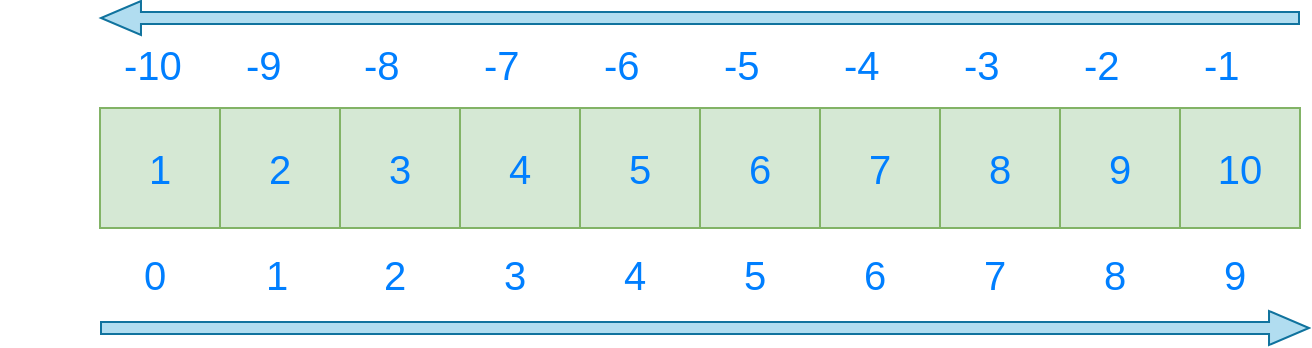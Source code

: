 <mxfile version="16.2.2" type="device" pages="8"><diagram id="PbA9QQlAIynvVoTCthYK" name="Page-1"><mxGraphModel dx="868" dy="572" grid="1" gridSize="10" guides="1" tooltips="1" connect="1" arrows="1" fold="1" page="1" pageScale="1" pageWidth="850" pageHeight="1100" math="0" shadow="0"><root><mxCell id="0"/><mxCell id="1" parent="0"/><mxCell id="ydjaURdCm4IiQ2nfZK_I-2" value="&lt;font color=&quot;#007fff&quot;&gt;&lt;span style=&quot;font-size: 20px&quot;&gt;1&lt;/span&gt;&lt;/font&gt;" style="whiteSpace=wrap;html=1;aspect=fixed;fillColor=#d5e8d4;strokeColor=#82b366;" vertex="1" parent="1"><mxGeometry x="110" y="170" width="60" height="60" as="geometry"/></mxCell><mxCell id="ydjaURdCm4IiQ2nfZK_I-3" value="&lt;font color=&quot;#007fff&quot;&gt;&lt;span style=&quot;font-size: 20px&quot;&gt;2&lt;/span&gt;&lt;/font&gt;" style="whiteSpace=wrap;html=1;aspect=fixed;fillColor=#d5e8d4;strokeColor=#82b366;" vertex="1" parent="1"><mxGeometry x="170" y="170" width="60" height="60" as="geometry"/></mxCell><mxCell id="ydjaURdCm4IiQ2nfZK_I-4" value="&lt;font color=&quot;#007fff&quot;&gt;&lt;span style=&quot;font-size: 20px&quot;&gt;3&lt;/span&gt;&lt;/font&gt;" style="whiteSpace=wrap;html=1;aspect=fixed;fillColor=#d5e8d4;strokeColor=#82b366;" vertex="1" parent="1"><mxGeometry x="230" y="170" width="60" height="60" as="geometry"/></mxCell><mxCell id="ydjaURdCm4IiQ2nfZK_I-5" value="&lt;font color=&quot;#007fff&quot;&gt;&lt;span style=&quot;font-size: 20px&quot;&gt;7&lt;/span&gt;&lt;/font&gt;" style="whiteSpace=wrap;html=1;aspect=fixed;fillColor=#d5e8d4;strokeColor=#82b366;" vertex="1" parent="1"><mxGeometry x="470" y="170" width="60" height="60" as="geometry"/></mxCell><mxCell id="ydjaURdCm4IiQ2nfZK_I-6" value="&lt;font color=&quot;#007fff&quot; style=&quot;font-size: 20px&quot;&gt;5&lt;/font&gt;" style="whiteSpace=wrap;html=1;aspect=fixed;fillColor=#d5e8d4;strokeColor=#82b366;" vertex="1" parent="1"><mxGeometry x="350" y="170" width="60" height="60" as="geometry"/></mxCell><mxCell id="ydjaURdCm4IiQ2nfZK_I-7" value="&lt;font color=&quot;#007fff&quot;&gt;&lt;span style=&quot;font-size: 20px&quot;&gt;4&lt;/span&gt;&lt;/font&gt;" style="whiteSpace=wrap;html=1;aspect=fixed;fillColor=#d5e8d4;strokeColor=#82b366;" vertex="1" parent="1"><mxGeometry x="290" y="170" width="60" height="60" as="geometry"/></mxCell><mxCell id="ydjaURdCm4IiQ2nfZK_I-8" value="&lt;font color=&quot;#007fff&quot;&gt;&lt;span style=&quot;font-size: 20px&quot;&gt;6&lt;/span&gt;&lt;/font&gt;" style="whiteSpace=wrap;html=1;aspect=fixed;fillColor=#d5e8d4;strokeColor=#82b366;" vertex="1" parent="1"><mxGeometry x="410" y="170" width="60" height="60" as="geometry"/></mxCell><mxCell id="ydjaURdCm4IiQ2nfZK_I-9" value="&lt;font color=&quot;#007fff&quot;&gt;&lt;span style=&quot;font-size: 20px&quot;&gt;8&lt;/span&gt;&lt;/font&gt;" style="whiteSpace=wrap;html=1;aspect=fixed;fillColor=#d5e8d4;strokeColor=#82b366;" vertex="1" parent="1"><mxGeometry x="530" y="170" width="60" height="60" as="geometry"/></mxCell><mxCell id="ydjaURdCm4IiQ2nfZK_I-10" value="&lt;font color=&quot;#007fff&quot;&gt;&lt;span style=&quot;font-size: 20px&quot;&gt;9&lt;/span&gt;&lt;/font&gt;" style="whiteSpace=wrap;html=1;aspect=fixed;fillColor=#d5e8d4;strokeColor=#82b366;" vertex="1" parent="1"><mxGeometry x="590" y="170" width="60" height="60" as="geometry"/></mxCell><mxCell id="ydjaURdCm4IiQ2nfZK_I-11" value="&lt;font color=&quot;#007fff&quot;&gt;&lt;span style=&quot;font-size: 20px&quot;&gt;10&lt;/span&gt;&lt;/font&gt;" style="whiteSpace=wrap;html=1;aspect=fixed;fillColor=#d5e8d4;strokeColor=#82b366;" vertex="1" parent="1"><mxGeometry x="650" y="170" width="60" height="60" as="geometry"/></mxCell><mxCell id="ydjaURdCm4IiQ2nfZK_I-12" value="" style="group" vertex="1" connectable="0" parent="1"><mxGeometry x="70" y="235" width="620" height="30" as="geometry"/></mxCell><mxCell id="ydjaURdCm4IiQ2nfZK_I-13" value="&lt;div style=&quot;text-align: center&quot;&gt;&lt;br&gt;&lt;/div&gt;" style="text;whiteSpace=wrap;html=1;fontSize=20;fontColor=#007FFF;" vertex="1" parent="ydjaURdCm4IiQ2nfZK_I-12"><mxGeometry width="20" height="30" as="geometry"/></mxCell><mxCell id="ydjaURdCm4IiQ2nfZK_I-14" value="&lt;div style=&quot;text-align: center&quot;&gt;&lt;font face=&quot;helvetica&quot;&gt;0&lt;/font&gt;&lt;/div&gt;" style="text;whiteSpace=wrap;html=1;fontSize=20;fontColor=#007FFF;" vertex="1" parent="ydjaURdCm4IiQ2nfZK_I-12"><mxGeometry x="60" width="20" height="30" as="geometry"/></mxCell><mxCell id="ydjaURdCm4IiQ2nfZK_I-15" value="&lt;div style=&quot;text-align: center&quot;&gt;&lt;font face=&quot;helvetica&quot;&gt;1&lt;/font&gt;&lt;/div&gt;" style="text;whiteSpace=wrap;html=1;fontSize=20;fontColor=#007FFF;" vertex="1" parent="ydjaURdCm4IiQ2nfZK_I-12"><mxGeometry x="121" width="20" height="30" as="geometry"/></mxCell><mxCell id="ydjaURdCm4IiQ2nfZK_I-16" value="&lt;div style=&quot;text-align: center&quot;&gt;&lt;font face=&quot;helvetica&quot;&gt;2&lt;/font&gt;&lt;/div&gt;" style="text;whiteSpace=wrap;html=1;fontSize=20;fontColor=#007FFF;" vertex="1" parent="ydjaURdCm4IiQ2nfZK_I-12"><mxGeometry x="180" width="20" height="30" as="geometry"/></mxCell><mxCell id="ydjaURdCm4IiQ2nfZK_I-17" value="&lt;div style=&quot;text-align: center&quot;&gt;&lt;font face=&quot;helvetica&quot;&gt;3&lt;/font&gt;&lt;/div&gt;" style="text;whiteSpace=wrap;html=1;fontSize=20;fontColor=#007FFF;" vertex="1" parent="ydjaURdCm4IiQ2nfZK_I-12"><mxGeometry x="240" width="20" height="30" as="geometry"/></mxCell><mxCell id="ydjaURdCm4IiQ2nfZK_I-18" value="&lt;div style=&quot;text-align: center&quot;&gt;&lt;font face=&quot;helvetica&quot;&gt;4&lt;/font&gt;&lt;/div&gt;" style="text;whiteSpace=wrap;html=1;fontSize=20;fontColor=#007FFF;" vertex="1" parent="ydjaURdCm4IiQ2nfZK_I-12"><mxGeometry x="300" width="20" height="30" as="geometry"/></mxCell><mxCell id="ydjaURdCm4IiQ2nfZK_I-19" value="&lt;div style=&quot;text-align: center&quot;&gt;&lt;font face=&quot;helvetica&quot;&gt;5&lt;/font&gt;&lt;/div&gt;" style="text;whiteSpace=wrap;html=1;fontSize=20;fontColor=#007FFF;" vertex="1" parent="ydjaURdCm4IiQ2nfZK_I-12"><mxGeometry x="360" width="20" height="30" as="geometry"/></mxCell><mxCell id="ydjaURdCm4IiQ2nfZK_I-20" value="&lt;div style=&quot;text-align: center&quot;&gt;&lt;font face=&quot;helvetica&quot;&gt;6&lt;/font&gt;&lt;/div&gt;" style="text;whiteSpace=wrap;html=1;fontSize=20;fontColor=#007FFF;" vertex="1" parent="ydjaURdCm4IiQ2nfZK_I-12"><mxGeometry x="420" width="20" height="30" as="geometry"/></mxCell><mxCell id="ydjaURdCm4IiQ2nfZK_I-21" value="&lt;div style=&quot;text-align: center&quot;&gt;&lt;font face=&quot;helvetica&quot;&gt;7&lt;/font&gt;&lt;/div&gt;" style="text;whiteSpace=wrap;html=1;fontSize=20;fontColor=#007FFF;" vertex="1" parent="ydjaURdCm4IiQ2nfZK_I-12"><mxGeometry x="480" width="20" height="30" as="geometry"/></mxCell><mxCell id="ydjaURdCm4IiQ2nfZK_I-22" value="&lt;div style=&quot;text-align: center&quot;&gt;&lt;font face=&quot;helvetica&quot;&gt;8&lt;/font&gt;&lt;/div&gt;" style="text;whiteSpace=wrap;html=1;fontSize=20;fontColor=#007FFF;" vertex="1" parent="ydjaURdCm4IiQ2nfZK_I-12"><mxGeometry x="540" width="20" height="30" as="geometry"/></mxCell><mxCell id="ydjaURdCm4IiQ2nfZK_I-23" value="&lt;div style=&quot;text-align: center&quot;&gt;&lt;font face=&quot;helvetica&quot;&gt;9&lt;/font&gt;&lt;/div&gt;" style="text;whiteSpace=wrap;html=1;fontSize=20;fontColor=#007FFF;" vertex="1" parent="ydjaURdCm4IiQ2nfZK_I-12"><mxGeometry x="600" width="20" height="30" as="geometry"/></mxCell><mxCell id="ydjaURdCm4IiQ2nfZK_I-24" value="" style="group" vertex="1" connectable="0" parent="1"><mxGeometry x="60" y="130" width="620" height="30" as="geometry"/></mxCell><mxCell id="ydjaURdCm4IiQ2nfZK_I-26" value="&lt;div style=&quot;text-align: center&quot;&gt;&lt;font face=&quot;helvetica&quot;&gt;-10&lt;/font&gt;&lt;/div&gt;" style="text;whiteSpace=wrap;html=1;fontSize=20;fontColor=#007FFF;" vertex="1" parent="ydjaURdCm4IiQ2nfZK_I-24"><mxGeometry x="60" width="40" height="30" as="geometry"/></mxCell><mxCell id="ydjaURdCm4IiQ2nfZK_I-27" value="&lt;div style=&quot;text-align: center&quot;&gt;&lt;font face=&quot;helvetica&quot;&gt;-9&lt;/font&gt;&lt;/div&gt;" style="text;whiteSpace=wrap;html=1;fontSize=20;fontColor=#007FFF;" vertex="1" parent="ydjaURdCm4IiQ2nfZK_I-24"><mxGeometry x="121" width="20" height="30" as="geometry"/></mxCell><mxCell id="ydjaURdCm4IiQ2nfZK_I-28" value="&lt;div style=&quot;text-align: center&quot;&gt;&lt;font face=&quot;helvetica&quot;&gt;-8&lt;/font&gt;&lt;/div&gt;" style="text;whiteSpace=wrap;html=1;fontSize=20;fontColor=#007FFF;" vertex="1" parent="ydjaURdCm4IiQ2nfZK_I-24"><mxGeometry x="180" width="20" height="30" as="geometry"/></mxCell><mxCell id="ydjaURdCm4IiQ2nfZK_I-29" value="&lt;div style=&quot;text-align: center&quot;&gt;&lt;font face=&quot;helvetica&quot;&gt;-7&lt;/font&gt;&lt;/div&gt;" style="text;whiteSpace=wrap;html=1;fontSize=20;fontColor=#007FFF;" vertex="1" parent="ydjaURdCm4IiQ2nfZK_I-24"><mxGeometry x="240" width="20" height="30" as="geometry"/></mxCell><mxCell id="ydjaURdCm4IiQ2nfZK_I-30" value="&lt;div style=&quot;text-align: center&quot;&gt;&lt;font face=&quot;helvetica&quot;&gt;-6&lt;/font&gt;&lt;/div&gt;" style="text;whiteSpace=wrap;html=1;fontSize=20;fontColor=#007FFF;" vertex="1" parent="ydjaURdCm4IiQ2nfZK_I-24"><mxGeometry x="300" width="20" height="30" as="geometry"/></mxCell><mxCell id="ydjaURdCm4IiQ2nfZK_I-31" value="&lt;div style=&quot;text-align: center&quot;&gt;&lt;font face=&quot;helvetica&quot;&gt;-5&lt;/font&gt;&lt;/div&gt;" style="text;whiteSpace=wrap;html=1;fontSize=20;fontColor=#007FFF;" vertex="1" parent="ydjaURdCm4IiQ2nfZK_I-24"><mxGeometry x="360" width="20" height="30" as="geometry"/></mxCell><mxCell id="ydjaURdCm4IiQ2nfZK_I-32" value="&lt;div style=&quot;text-align: center&quot;&gt;&lt;font face=&quot;helvetica&quot;&gt;-4&lt;/font&gt;&lt;/div&gt;" style="text;whiteSpace=wrap;html=1;fontSize=20;fontColor=#007FFF;" vertex="1" parent="ydjaURdCm4IiQ2nfZK_I-24"><mxGeometry x="420" width="20" height="30" as="geometry"/></mxCell><mxCell id="ydjaURdCm4IiQ2nfZK_I-33" value="&lt;div style=&quot;text-align: center&quot;&gt;&lt;font face=&quot;helvetica&quot;&gt;-3&lt;/font&gt;&lt;/div&gt;" style="text;whiteSpace=wrap;html=1;fontSize=20;fontColor=#007FFF;" vertex="1" parent="ydjaURdCm4IiQ2nfZK_I-24"><mxGeometry x="480" width="20" height="30" as="geometry"/></mxCell><mxCell id="ydjaURdCm4IiQ2nfZK_I-34" value="&lt;div style=&quot;text-align: center&quot;&gt;&lt;font face=&quot;helvetica&quot;&gt;-2&lt;/font&gt;&lt;/div&gt;" style="text;whiteSpace=wrap;html=1;fontSize=20;fontColor=#007FFF;" vertex="1" parent="ydjaURdCm4IiQ2nfZK_I-24"><mxGeometry x="540" width="20" height="30" as="geometry"/></mxCell><mxCell id="ydjaURdCm4IiQ2nfZK_I-35" value="&lt;div style=&quot;text-align: center&quot;&gt;&lt;font face=&quot;helvetica&quot;&gt;-1&lt;/font&gt;&lt;/div&gt;" style="text;whiteSpace=wrap;html=1;fontSize=20;fontColor=#007FFF;" vertex="1" parent="ydjaURdCm4IiQ2nfZK_I-24"><mxGeometry x="600" width="20" height="30" as="geometry"/></mxCell><mxCell id="ydjaURdCm4IiQ2nfZK_I-36" value="" style="shape=flexArrow;endArrow=classic;html=1;rounded=0;fontSize=20;fontColor=#007FFF;width=6;endSize=6.33;endWidth=10;fillColor=#b1ddf0;strokeColor=#10739e;" edge="1" parent="1"><mxGeometry width="50" height="50" relative="1" as="geometry"><mxPoint x="710" y="125" as="sourcePoint"/><mxPoint x="110" y="125" as="targetPoint"/></mxGeometry></mxCell><mxCell id="ydjaURdCm4IiQ2nfZK_I-37" value="" style="shape=flexArrow;endArrow=classic;html=1;rounded=0;fontSize=20;fontColor=#007FFF;width=6;endSize=6.33;endWidth=10;fillColor=#b1ddf0;strokeColor=#10739e;" edge="1" parent="1"><mxGeometry width="50" height="50" relative="1" as="geometry"><mxPoint x="110" y="280" as="sourcePoint"/><mxPoint x="715" y="280" as="targetPoint"/></mxGeometry></mxCell></root></mxGraphModel></diagram><diagram id="hNAC5uT4l0LRvCVRnsSy" name="Page-2"><mxGraphModel dx="868" dy="572" grid="1" gridSize="10" guides="1" tooltips="1" connect="1" arrows="1" fold="1" page="1" pageScale="1" pageWidth="850" pageHeight="1100" math="0" shadow="0"><root><mxCell id="3uJ81tx68m9l4V5158Ym-0"/><mxCell id="3uJ81tx68m9l4V5158Ym-1" parent="3uJ81tx68m9l4V5158Ym-0"/><mxCell id="3uJ81tx68m9l4V5158Ym-2" value="&lt;font color=&quot;#007fff&quot;&gt;&lt;span style=&quot;font-size: 20px&quot;&gt;1&lt;/span&gt;&lt;/font&gt;" style="whiteSpace=wrap;html=1;aspect=fixed;fillColor=#d5e8d4;strokeColor=#82b366;" vertex="1" parent="3uJ81tx68m9l4V5158Ym-1"><mxGeometry x="110" y="170" width="60" height="60" as="geometry"/></mxCell><mxCell id="3uJ81tx68m9l4V5158Ym-3" value="&lt;font color=&quot;#007fff&quot;&gt;&lt;span style=&quot;font-size: 20px&quot;&gt;2&lt;/span&gt;&lt;/font&gt;" style="whiteSpace=wrap;html=1;aspect=fixed;fillColor=#b0e3e6;strokeColor=#0e8088;" vertex="1" parent="3uJ81tx68m9l4V5158Ym-1"><mxGeometry x="170" y="170" width="60" height="60" as="geometry"/></mxCell><mxCell id="3uJ81tx68m9l4V5158Ym-4" value="&lt;font color=&quot;#007fff&quot;&gt;&lt;span style=&quot;font-size: 20px&quot;&gt;3&lt;/span&gt;&lt;/font&gt;" style="whiteSpace=wrap;html=1;aspect=fixed;fillColor=#b0e3e6;strokeColor=#0e8088;" vertex="1" parent="3uJ81tx68m9l4V5158Ym-1"><mxGeometry x="230" y="170" width="60" height="60" as="geometry"/></mxCell><mxCell id="3uJ81tx68m9l4V5158Ym-5" value="&lt;font color=&quot;#007fff&quot;&gt;&lt;span style=&quot;font-size: 20px&quot;&gt;7&lt;/span&gt;&lt;/font&gt;" style="whiteSpace=wrap;html=1;aspect=fixed;fillColor=#d5e8d4;strokeColor=#82b366;" vertex="1" parent="3uJ81tx68m9l4V5158Ym-1"><mxGeometry x="470" y="170" width="60" height="60" as="geometry"/></mxCell><mxCell id="3uJ81tx68m9l4V5158Ym-6" value="&lt;font color=&quot;#007fff&quot; style=&quot;font-size: 20px&quot;&gt;5&lt;/font&gt;" style="whiteSpace=wrap;html=1;aspect=fixed;fillColor=#d5e8d4;strokeColor=#82b366;" vertex="1" parent="3uJ81tx68m9l4V5158Ym-1"><mxGeometry x="350" y="170" width="60" height="60" as="geometry"/></mxCell><mxCell id="3uJ81tx68m9l4V5158Ym-7" value="&lt;font color=&quot;#007fff&quot;&gt;&lt;span style=&quot;font-size: 20px&quot;&gt;4&lt;/span&gt;&lt;/font&gt;" style="whiteSpace=wrap;html=1;aspect=fixed;fillColor=#b0e3e6;strokeColor=#0e8088;" vertex="1" parent="3uJ81tx68m9l4V5158Ym-1"><mxGeometry x="290" y="170" width="60" height="60" as="geometry"/></mxCell><mxCell id="3uJ81tx68m9l4V5158Ym-8" value="&lt;font color=&quot;#007fff&quot;&gt;&lt;span style=&quot;font-size: 20px&quot;&gt;6&lt;/span&gt;&lt;/font&gt;" style="whiteSpace=wrap;html=1;aspect=fixed;fillColor=#d5e8d4;strokeColor=#82b366;" vertex="1" parent="3uJ81tx68m9l4V5158Ym-1"><mxGeometry x="410" y="170" width="60" height="60" as="geometry"/></mxCell><mxCell id="3uJ81tx68m9l4V5158Ym-9" value="&lt;font color=&quot;#007fff&quot;&gt;&lt;span style=&quot;font-size: 20px&quot;&gt;8&lt;/span&gt;&lt;/font&gt;" style="whiteSpace=wrap;html=1;aspect=fixed;fillColor=#d5e8d4;strokeColor=#82b366;" vertex="1" parent="3uJ81tx68m9l4V5158Ym-1"><mxGeometry x="530" y="170" width="60" height="60" as="geometry"/></mxCell><mxCell id="3uJ81tx68m9l4V5158Ym-10" value="&lt;font color=&quot;#007fff&quot;&gt;&lt;span style=&quot;font-size: 20px&quot;&gt;9&lt;/span&gt;&lt;/font&gt;" style="whiteSpace=wrap;html=1;aspect=fixed;fillColor=#d5e8d4;strokeColor=#82b366;" vertex="1" parent="3uJ81tx68m9l4V5158Ym-1"><mxGeometry x="590" y="170" width="60" height="60" as="geometry"/></mxCell><mxCell id="3uJ81tx68m9l4V5158Ym-11" value="&lt;font color=&quot;#007fff&quot;&gt;&lt;span style=&quot;font-size: 20px&quot;&gt;10&lt;/span&gt;&lt;/font&gt;" style="whiteSpace=wrap;html=1;aspect=fixed;fillColor=#d5e8d4;strokeColor=#82b366;" vertex="1" parent="3uJ81tx68m9l4V5158Ym-1"><mxGeometry x="650" y="170" width="60" height="60" as="geometry"/></mxCell><mxCell id="3uJ81tx68m9l4V5158Ym-12" value="" style="group" vertex="1" connectable="0" parent="3uJ81tx68m9l4V5158Ym-1"><mxGeometry x="70" y="235" width="620" height="30" as="geometry"/></mxCell><mxCell id="3uJ81tx68m9l4V5158Ym-13" value="&lt;div style=&quot;text-align: center&quot;&gt;&lt;br&gt;&lt;/div&gt;" style="text;whiteSpace=wrap;html=1;fontSize=20;fontColor=#007FFF;" vertex="1" parent="3uJ81tx68m9l4V5158Ym-12"><mxGeometry width="20" height="30" as="geometry"/></mxCell><mxCell id="3uJ81tx68m9l4V5158Ym-14" value="&lt;div style=&quot;text-align: center&quot;&gt;&lt;font face=&quot;helvetica&quot;&gt;0&lt;/font&gt;&lt;/div&gt;" style="text;whiteSpace=wrap;html=1;fontSize=20;fontColor=#007FFF;" vertex="1" parent="3uJ81tx68m9l4V5158Ym-12"><mxGeometry x="60" width="20" height="30" as="geometry"/></mxCell><mxCell id="3uJ81tx68m9l4V5158Ym-15" value="&lt;div style=&quot;text-align: center&quot;&gt;&lt;font face=&quot;helvetica&quot;&gt;1&lt;/font&gt;&lt;/div&gt;" style="text;whiteSpace=wrap;html=1;fontSize=20;fontColor=#007FFF;" vertex="1" parent="3uJ81tx68m9l4V5158Ym-12"><mxGeometry x="121" width="20" height="30" as="geometry"/></mxCell><mxCell id="3uJ81tx68m9l4V5158Ym-16" value="&lt;div style=&quot;text-align: center&quot;&gt;&lt;font face=&quot;helvetica&quot;&gt;2&lt;/font&gt;&lt;/div&gt;" style="text;whiteSpace=wrap;html=1;fontSize=20;fontColor=#007FFF;" vertex="1" parent="3uJ81tx68m9l4V5158Ym-12"><mxGeometry x="180" width="20" height="30" as="geometry"/></mxCell><mxCell id="3uJ81tx68m9l4V5158Ym-17" value="&lt;div style=&quot;text-align: center&quot;&gt;&lt;font face=&quot;helvetica&quot;&gt;3&lt;/font&gt;&lt;/div&gt;" style="text;whiteSpace=wrap;html=1;fontSize=20;fontColor=#007FFF;" vertex="1" parent="3uJ81tx68m9l4V5158Ym-12"><mxGeometry x="240" width="20" height="30" as="geometry"/></mxCell><mxCell id="3uJ81tx68m9l4V5158Ym-18" value="&lt;div style=&quot;text-align: center&quot;&gt;&lt;font face=&quot;helvetica&quot;&gt;4&lt;/font&gt;&lt;/div&gt;" style="text;whiteSpace=wrap;html=1;fontSize=20;fontColor=#007FFF;" vertex="1" parent="3uJ81tx68m9l4V5158Ym-12"><mxGeometry x="300" width="20" height="30" as="geometry"/></mxCell><mxCell id="3uJ81tx68m9l4V5158Ym-19" value="&lt;div style=&quot;text-align: center&quot;&gt;&lt;font face=&quot;helvetica&quot;&gt;5&lt;/font&gt;&lt;/div&gt;" style="text;whiteSpace=wrap;html=1;fontSize=20;fontColor=#007FFF;" vertex="1" parent="3uJ81tx68m9l4V5158Ym-12"><mxGeometry x="360" width="20" height="30" as="geometry"/></mxCell><mxCell id="3uJ81tx68m9l4V5158Ym-20" value="&lt;div style=&quot;text-align: center&quot;&gt;&lt;font face=&quot;helvetica&quot;&gt;6&lt;/font&gt;&lt;/div&gt;" style="text;whiteSpace=wrap;html=1;fontSize=20;fontColor=#007FFF;" vertex="1" parent="3uJ81tx68m9l4V5158Ym-12"><mxGeometry x="420" width="20" height="30" as="geometry"/></mxCell><mxCell id="3uJ81tx68m9l4V5158Ym-21" value="&lt;div style=&quot;text-align: center&quot;&gt;&lt;font face=&quot;helvetica&quot;&gt;7&lt;/font&gt;&lt;/div&gt;" style="text;whiteSpace=wrap;html=1;fontSize=20;fontColor=#007FFF;" vertex="1" parent="3uJ81tx68m9l4V5158Ym-12"><mxGeometry x="480" width="20" height="30" as="geometry"/></mxCell><mxCell id="3uJ81tx68m9l4V5158Ym-22" value="&lt;div style=&quot;text-align: center&quot;&gt;&lt;font face=&quot;helvetica&quot;&gt;8&lt;/font&gt;&lt;/div&gt;" style="text;whiteSpace=wrap;html=1;fontSize=20;fontColor=#007FFF;" vertex="1" parent="3uJ81tx68m9l4V5158Ym-12"><mxGeometry x="540" width="20" height="30" as="geometry"/></mxCell><mxCell id="3uJ81tx68m9l4V5158Ym-23" value="&lt;div style=&quot;text-align: center&quot;&gt;&lt;font face=&quot;helvetica&quot;&gt;9&lt;/font&gt;&lt;/div&gt;" style="text;whiteSpace=wrap;html=1;fontSize=20;fontColor=#007FFF;" vertex="1" parent="3uJ81tx68m9l4V5158Ym-12"><mxGeometry x="600" width="20" height="30" as="geometry"/></mxCell><mxCell id="3uJ81tx68m9l4V5158Ym-36" value="" style="shape=flexArrow;endArrow=classic;html=1;rounded=0;fontSize=20;fontColor=#007FFF;width=6;endSize=6.33;endWidth=10;fillColor=#b1ddf0;strokeColor=#10739e;" edge="1" parent="3uJ81tx68m9l4V5158Ym-1"><mxGeometry width="50" height="50" relative="1" as="geometry"><mxPoint x="110" y="280" as="sourcePoint"/><mxPoint x="715" y="280" as="targetPoint"/></mxGeometry></mxCell></root></mxGraphModel></diagram><diagram id="Ua5eAEG6cNjFWGTLxc7F" name="Page-3"><mxGraphModel dx="868" dy="572" grid="1" gridSize="10" guides="1" tooltips="1" connect="1" arrows="1" fold="1" page="1" pageScale="1" pageWidth="850" pageHeight="1100" math="0" shadow="0"><root><mxCell id="aYtjxvgss6L9SnVE1Wha-0"/><mxCell id="aYtjxvgss6L9SnVE1Wha-1" parent="aYtjxvgss6L9SnVE1Wha-0"/><mxCell id="aYtjxvgss6L9SnVE1Wha-2" value="&lt;font color=&quot;#007fff&quot;&gt;&lt;span style=&quot;font-size: 20px&quot;&gt;1&lt;/span&gt;&lt;/font&gt;" style="whiteSpace=wrap;html=1;aspect=fixed;fillColor=#b0e3e6;strokeColor=#0e8088;" vertex="1" parent="aYtjxvgss6L9SnVE1Wha-1"><mxGeometry x="110" y="170" width="60" height="60" as="geometry"/></mxCell><mxCell id="aYtjxvgss6L9SnVE1Wha-3" value="&lt;font color=&quot;#007fff&quot;&gt;&lt;span style=&quot;font-size: 20px&quot;&gt;2&lt;/span&gt;&lt;/font&gt;" style="whiteSpace=wrap;html=1;aspect=fixed;fillColor=#b0e3e6;strokeColor=#0e8088;" vertex="1" parent="aYtjxvgss6L9SnVE1Wha-1"><mxGeometry x="170" y="170" width="60" height="60" as="geometry"/></mxCell><mxCell id="aYtjxvgss6L9SnVE1Wha-4" value="&lt;font color=&quot;#007fff&quot;&gt;&lt;span style=&quot;font-size: 20px&quot;&gt;3&lt;/span&gt;&lt;/font&gt;" style="whiteSpace=wrap;html=1;aspect=fixed;fillColor=#b0e3e6;strokeColor=#0e8088;" vertex="1" parent="aYtjxvgss6L9SnVE1Wha-1"><mxGeometry x="230" y="170" width="60" height="60" as="geometry"/></mxCell><mxCell id="aYtjxvgss6L9SnVE1Wha-5" value="&lt;font color=&quot;#007fff&quot;&gt;&lt;span style=&quot;font-size: 20px&quot;&gt;7&lt;/span&gt;&lt;/font&gt;" style="whiteSpace=wrap;html=1;aspect=fixed;fillColor=#d5e8d4;strokeColor=#82b366;" vertex="1" parent="aYtjxvgss6L9SnVE1Wha-1"><mxGeometry x="470" y="170" width="60" height="60" as="geometry"/></mxCell><mxCell id="aYtjxvgss6L9SnVE1Wha-6" value="&lt;font color=&quot;#007fff&quot; style=&quot;font-size: 20px&quot;&gt;5&lt;/font&gt;" style="whiteSpace=wrap;html=1;aspect=fixed;fillColor=#d5e8d4;strokeColor=#82b366;" vertex="1" parent="aYtjxvgss6L9SnVE1Wha-1"><mxGeometry x="350" y="170" width="60" height="60" as="geometry"/></mxCell><mxCell id="aYtjxvgss6L9SnVE1Wha-7" value="&lt;font color=&quot;#007fff&quot;&gt;&lt;span style=&quot;font-size: 20px&quot;&gt;4&lt;/span&gt;&lt;/font&gt;" style="whiteSpace=wrap;html=1;aspect=fixed;fillColor=#b0e3e6;strokeColor=#0e8088;" vertex="1" parent="aYtjxvgss6L9SnVE1Wha-1"><mxGeometry x="290" y="170" width="60" height="60" as="geometry"/></mxCell><mxCell id="aYtjxvgss6L9SnVE1Wha-8" value="&lt;font color=&quot;#007fff&quot;&gt;&lt;span style=&quot;font-size: 20px&quot;&gt;6&lt;/span&gt;&lt;/font&gt;" style="whiteSpace=wrap;html=1;aspect=fixed;fillColor=#d5e8d4;strokeColor=#82b366;" vertex="1" parent="aYtjxvgss6L9SnVE1Wha-1"><mxGeometry x="410" y="170" width="60" height="60" as="geometry"/></mxCell><mxCell id="aYtjxvgss6L9SnVE1Wha-9" value="&lt;font color=&quot;#007fff&quot;&gt;&lt;span style=&quot;font-size: 20px&quot;&gt;8&lt;/span&gt;&lt;/font&gt;" style="whiteSpace=wrap;html=1;aspect=fixed;fillColor=#d5e8d4;strokeColor=#82b366;" vertex="1" parent="aYtjxvgss6L9SnVE1Wha-1"><mxGeometry x="530" y="170" width="60" height="60" as="geometry"/></mxCell><mxCell id="aYtjxvgss6L9SnVE1Wha-10" value="&lt;font color=&quot;#007fff&quot;&gt;&lt;span style=&quot;font-size: 20px&quot;&gt;9&lt;/span&gt;&lt;/font&gt;" style="whiteSpace=wrap;html=1;aspect=fixed;fillColor=#d5e8d4;strokeColor=#82b366;" vertex="1" parent="aYtjxvgss6L9SnVE1Wha-1"><mxGeometry x="590" y="170" width="60" height="60" as="geometry"/></mxCell><mxCell id="aYtjxvgss6L9SnVE1Wha-11" value="&lt;font color=&quot;#007fff&quot;&gt;&lt;span style=&quot;font-size: 20px&quot;&gt;10&lt;/span&gt;&lt;/font&gt;" style="whiteSpace=wrap;html=1;aspect=fixed;fillColor=#d5e8d4;strokeColor=#82b366;" vertex="1" parent="aYtjxvgss6L9SnVE1Wha-1"><mxGeometry x="650" y="170" width="60" height="60" as="geometry"/></mxCell><mxCell id="aYtjxvgss6L9SnVE1Wha-12" value="" style="group" vertex="1" connectable="0" parent="aYtjxvgss6L9SnVE1Wha-1"><mxGeometry x="70" y="235" width="620" height="30" as="geometry"/></mxCell><mxCell id="aYtjxvgss6L9SnVE1Wha-13" value="&lt;div style=&quot;text-align: center&quot;&gt;&lt;br&gt;&lt;/div&gt;" style="text;whiteSpace=wrap;html=1;fontSize=20;fontColor=#007FFF;" vertex="1" parent="aYtjxvgss6L9SnVE1Wha-12"><mxGeometry width="20" height="30" as="geometry"/></mxCell><mxCell id="aYtjxvgss6L9SnVE1Wha-14" value="&lt;div style=&quot;text-align: center&quot;&gt;&lt;font face=&quot;helvetica&quot;&gt;0&lt;/font&gt;&lt;/div&gt;" style="text;whiteSpace=wrap;html=1;fontSize=20;fontColor=#007FFF;" vertex="1" parent="aYtjxvgss6L9SnVE1Wha-12"><mxGeometry x="60" width="20" height="30" as="geometry"/></mxCell><mxCell id="aYtjxvgss6L9SnVE1Wha-15" value="&lt;div style=&quot;text-align: center&quot;&gt;&lt;font face=&quot;helvetica&quot;&gt;1&lt;/font&gt;&lt;/div&gt;" style="text;whiteSpace=wrap;html=1;fontSize=20;fontColor=#007FFF;" vertex="1" parent="aYtjxvgss6L9SnVE1Wha-12"><mxGeometry x="121" width="20" height="30" as="geometry"/></mxCell><mxCell id="aYtjxvgss6L9SnVE1Wha-16" value="&lt;div style=&quot;text-align: center&quot;&gt;&lt;font face=&quot;helvetica&quot;&gt;2&lt;/font&gt;&lt;/div&gt;" style="text;whiteSpace=wrap;html=1;fontSize=20;fontColor=#007FFF;" vertex="1" parent="aYtjxvgss6L9SnVE1Wha-12"><mxGeometry x="180" width="20" height="30" as="geometry"/></mxCell><mxCell id="aYtjxvgss6L9SnVE1Wha-17" value="&lt;div style=&quot;text-align: center&quot;&gt;&lt;font face=&quot;helvetica&quot;&gt;3&lt;/font&gt;&lt;/div&gt;" style="text;whiteSpace=wrap;html=1;fontSize=20;fontColor=#007FFF;" vertex="1" parent="aYtjxvgss6L9SnVE1Wha-12"><mxGeometry x="240" width="20" height="30" as="geometry"/></mxCell><mxCell id="aYtjxvgss6L9SnVE1Wha-18" value="&lt;div style=&quot;text-align: center&quot;&gt;&lt;font face=&quot;helvetica&quot;&gt;4&lt;/font&gt;&lt;/div&gt;" style="text;whiteSpace=wrap;html=1;fontSize=20;fontColor=#007FFF;" vertex="1" parent="aYtjxvgss6L9SnVE1Wha-12"><mxGeometry x="300" width="20" height="30" as="geometry"/></mxCell><mxCell id="aYtjxvgss6L9SnVE1Wha-19" value="&lt;div style=&quot;text-align: center&quot;&gt;&lt;font face=&quot;helvetica&quot;&gt;5&lt;/font&gt;&lt;/div&gt;" style="text;whiteSpace=wrap;html=1;fontSize=20;fontColor=#007FFF;" vertex="1" parent="aYtjxvgss6L9SnVE1Wha-12"><mxGeometry x="360" width="20" height="30" as="geometry"/></mxCell><mxCell id="aYtjxvgss6L9SnVE1Wha-20" value="&lt;div style=&quot;text-align: center&quot;&gt;&lt;font face=&quot;helvetica&quot;&gt;6&lt;/font&gt;&lt;/div&gt;" style="text;whiteSpace=wrap;html=1;fontSize=20;fontColor=#007FFF;" vertex="1" parent="aYtjxvgss6L9SnVE1Wha-12"><mxGeometry x="420" width="20" height="30" as="geometry"/></mxCell><mxCell id="aYtjxvgss6L9SnVE1Wha-21" value="&lt;div style=&quot;text-align: center&quot;&gt;&lt;font face=&quot;helvetica&quot;&gt;7&lt;/font&gt;&lt;/div&gt;" style="text;whiteSpace=wrap;html=1;fontSize=20;fontColor=#007FFF;" vertex="1" parent="aYtjxvgss6L9SnVE1Wha-12"><mxGeometry x="480" width="20" height="30" as="geometry"/></mxCell><mxCell id="aYtjxvgss6L9SnVE1Wha-22" value="&lt;div style=&quot;text-align: center&quot;&gt;&lt;font face=&quot;helvetica&quot;&gt;8&lt;/font&gt;&lt;/div&gt;" style="text;whiteSpace=wrap;html=1;fontSize=20;fontColor=#007FFF;" vertex="1" parent="aYtjxvgss6L9SnVE1Wha-12"><mxGeometry x="540" width="20" height="30" as="geometry"/></mxCell><mxCell id="aYtjxvgss6L9SnVE1Wha-23" value="&lt;div style=&quot;text-align: center&quot;&gt;&lt;font face=&quot;helvetica&quot;&gt;9&lt;/font&gt;&lt;/div&gt;" style="text;whiteSpace=wrap;html=1;fontSize=20;fontColor=#007FFF;" vertex="1" parent="aYtjxvgss6L9SnVE1Wha-12"><mxGeometry x="600" width="20" height="30" as="geometry"/></mxCell><mxCell id="aYtjxvgss6L9SnVE1Wha-24" value="" style="shape=flexArrow;endArrow=classic;html=1;rounded=0;fontSize=20;fontColor=#007FFF;width=6;endSize=6.33;endWidth=10;fillColor=#b1ddf0;strokeColor=#10739e;" edge="1" parent="aYtjxvgss6L9SnVE1Wha-1"><mxGeometry width="50" height="50" relative="1" as="geometry"><mxPoint x="110" y="280" as="sourcePoint"/><mxPoint x="715" y="280" as="targetPoint"/></mxGeometry></mxCell></root></mxGraphModel></diagram><diagram id="g2tT20Dn1g2cxZEWr6T4" name="Page-4"><mxGraphModel dx="868" dy="572" grid="1" gridSize="10" guides="1" tooltips="1" connect="1" arrows="1" fold="1" page="1" pageScale="1" pageWidth="850" pageHeight="1100" math="0" shadow="0"><root><mxCell id="lxaZSFlbq8bAXukN-efz-0"/><mxCell id="lxaZSFlbq8bAXukN-efz-1" parent="lxaZSFlbq8bAXukN-efz-0"/><mxCell id="lxaZSFlbq8bAXukN-efz-2" value="&lt;font color=&quot;#007fff&quot;&gt;&lt;span style=&quot;font-size: 20px&quot;&gt;1&lt;/span&gt;&lt;/font&gt;" style="whiteSpace=wrap;html=1;aspect=fixed;fillColor=#d5e8d4;strokeColor=#82b366;" vertex="1" parent="lxaZSFlbq8bAXukN-efz-1"><mxGeometry x="110" y="170" width="60" height="60" as="geometry"/></mxCell><mxCell id="lxaZSFlbq8bAXukN-efz-3" value="&lt;font color=&quot;#007fff&quot;&gt;&lt;span style=&quot;font-size: 20px&quot;&gt;2&lt;/span&gt;&lt;/font&gt;" style="whiteSpace=wrap;html=1;aspect=fixed;fillColor=#d5e8d4;strokeColor=#82b366;" vertex="1" parent="lxaZSFlbq8bAXukN-efz-1"><mxGeometry x="170" y="170" width="60" height="60" as="geometry"/></mxCell><mxCell id="lxaZSFlbq8bAXukN-efz-4" value="&lt;font color=&quot;#007fff&quot;&gt;&lt;span style=&quot;font-size: 20px&quot;&gt;3&lt;/span&gt;&lt;/font&gt;" style="whiteSpace=wrap;html=1;aspect=fixed;fillColor=#b0e3e6;strokeColor=#0e8088;" vertex="1" parent="lxaZSFlbq8bAXukN-efz-1"><mxGeometry x="230" y="170" width="60" height="60" as="geometry"/></mxCell><mxCell id="lxaZSFlbq8bAXukN-efz-5" value="&lt;font color=&quot;#007fff&quot;&gt;&lt;span style=&quot;font-size: 20px&quot;&gt;7&lt;/span&gt;&lt;/font&gt;" style="whiteSpace=wrap;html=1;aspect=fixed;fillColor=#b0e3e6;strokeColor=#0e8088;" vertex="1" parent="lxaZSFlbq8bAXukN-efz-1"><mxGeometry x="470" y="170" width="60" height="60" as="geometry"/></mxCell><mxCell id="lxaZSFlbq8bAXukN-efz-6" value="&lt;font color=&quot;#007fff&quot; style=&quot;font-size: 20px&quot;&gt;5&lt;/font&gt;" style="whiteSpace=wrap;html=1;aspect=fixed;fillColor=#b0e3e6;strokeColor=#0e8088;" vertex="1" parent="lxaZSFlbq8bAXukN-efz-1"><mxGeometry x="350" y="170" width="60" height="60" as="geometry"/></mxCell><mxCell id="lxaZSFlbq8bAXukN-efz-7" value="&lt;font color=&quot;#007fff&quot;&gt;&lt;span style=&quot;font-size: 20px&quot;&gt;4&lt;/span&gt;&lt;/font&gt;" style="whiteSpace=wrap;html=1;aspect=fixed;fillColor=#b0e3e6;strokeColor=#0e8088;" vertex="1" parent="lxaZSFlbq8bAXukN-efz-1"><mxGeometry x="290" y="170" width="60" height="60" as="geometry"/></mxCell><mxCell id="lxaZSFlbq8bAXukN-efz-8" value="&lt;font color=&quot;#007fff&quot;&gt;&lt;span style=&quot;font-size: 20px&quot;&gt;6&lt;/span&gt;&lt;/font&gt;" style="whiteSpace=wrap;html=1;aspect=fixed;fillColor=#b0e3e6;strokeColor=#0e8088;" vertex="1" parent="lxaZSFlbq8bAXukN-efz-1"><mxGeometry x="410" y="170" width="60" height="60" as="geometry"/></mxCell><mxCell id="lxaZSFlbq8bAXukN-efz-9" value="&lt;font color=&quot;#007fff&quot;&gt;&lt;span style=&quot;font-size: 20px&quot;&gt;8&lt;/span&gt;&lt;/font&gt;" style="whiteSpace=wrap;html=1;aspect=fixed;fillColor=#b0e3e6;strokeColor=#0e8088;" vertex="1" parent="lxaZSFlbq8bAXukN-efz-1"><mxGeometry x="530" y="170" width="60" height="60" as="geometry"/></mxCell><mxCell id="lxaZSFlbq8bAXukN-efz-10" value="&lt;font color=&quot;#007fff&quot;&gt;&lt;span style=&quot;font-size: 20px&quot;&gt;9&lt;/span&gt;&lt;/font&gt;" style="whiteSpace=wrap;html=1;aspect=fixed;fillColor=#b0e3e6;strokeColor=#0e8088;" vertex="1" parent="lxaZSFlbq8bAXukN-efz-1"><mxGeometry x="590" y="170" width="60" height="60" as="geometry"/></mxCell><mxCell id="lxaZSFlbq8bAXukN-efz-11" value="&lt;font color=&quot;#007fff&quot;&gt;&lt;span style=&quot;font-size: 20px&quot;&gt;10&lt;/span&gt;&lt;/font&gt;" style="whiteSpace=wrap;html=1;aspect=fixed;fillColor=#b0e3e6;strokeColor=#0e8088;" vertex="1" parent="lxaZSFlbq8bAXukN-efz-1"><mxGeometry x="650" y="170" width="60" height="60" as="geometry"/></mxCell><mxCell id="lxaZSFlbq8bAXukN-efz-12" value="" style="group" vertex="1" connectable="0" parent="lxaZSFlbq8bAXukN-efz-1"><mxGeometry x="70" y="235" width="620" height="30" as="geometry"/></mxCell><mxCell id="lxaZSFlbq8bAXukN-efz-13" value="&lt;div style=&quot;text-align: center&quot;&gt;&lt;br&gt;&lt;/div&gt;" style="text;whiteSpace=wrap;html=1;fontSize=20;fontColor=#007FFF;" vertex="1" parent="lxaZSFlbq8bAXukN-efz-12"><mxGeometry width="20" height="30" as="geometry"/></mxCell><mxCell id="lxaZSFlbq8bAXukN-efz-14" value="&lt;div style=&quot;text-align: center&quot;&gt;&lt;font face=&quot;helvetica&quot;&gt;0&lt;/font&gt;&lt;/div&gt;" style="text;whiteSpace=wrap;html=1;fontSize=20;fontColor=#007FFF;" vertex="1" parent="lxaZSFlbq8bAXukN-efz-12"><mxGeometry x="60" width="20" height="30" as="geometry"/></mxCell><mxCell id="lxaZSFlbq8bAXukN-efz-15" value="&lt;div style=&quot;text-align: center&quot;&gt;&lt;font face=&quot;helvetica&quot;&gt;1&lt;/font&gt;&lt;/div&gt;" style="text;whiteSpace=wrap;html=1;fontSize=20;fontColor=#007FFF;" vertex="1" parent="lxaZSFlbq8bAXukN-efz-12"><mxGeometry x="121" width="20" height="30" as="geometry"/></mxCell><mxCell id="lxaZSFlbq8bAXukN-efz-16" value="&lt;div style=&quot;text-align: center&quot;&gt;&lt;font face=&quot;helvetica&quot;&gt;2&lt;/font&gt;&lt;/div&gt;" style="text;whiteSpace=wrap;html=1;fontSize=20;fontColor=#007FFF;" vertex="1" parent="lxaZSFlbq8bAXukN-efz-12"><mxGeometry x="180" width="20" height="30" as="geometry"/></mxCell><mxCell id="lxaZSFlbq8bAXukN-efz-17" value="&lt;div style=&quot;text-align: center&quot;&gt;&lt;font face=&quot;helvetica&quot;&gt;3&lt;/font&gt;&lt;/div&gt;" style="text;whiteSpace=wrap;html=1;fontSize=20;fontColor=#007FFF;" vertex="1" parent="lxaZSFlbq8bAXukN-efz-12"><mxGeometry x="240" width="20" height="30" as="geometry"/></mxCell><mxCell id="lxaZSFlbq8bAXukN-efz-18" value="&lt;div style=&quot;text-align: center&quot;&gt;&lt;font face=&quot;helvetica&quot;&gt;4&lt;/font&gt;&lt;/div&gt;" style="text;whiteSpace=wrap;html=1;fontSize=20;fontColor=#007FFF;" vertex="1" parent="lxaZSFlbq8bAXukN-efz-12"><mxGeometry x="300" width="20" height="30" as="geometry"/></mxCell><mxCell id="lxaZSFlbq8bAXukN-efz-19" value="&lt;div style=&quot;text-align: center&quot;&gt;&lt;font face=&quot;helvetica&quot;&gt;5&lt;/font&gt;&lt;/div&gt;" style="text;whiteSpace=wrap;html=1;fontSize=20;fontColor=#007FFF;" vertex="1" parent="lxaZSFlbq8bAXukN-efz-12"><mxGeometry x="360" width="20" height="30" as="geometry"/></mxCell><mxCell id="lxaZSFlbq8bAXukN-efz-20" value="&lt;div style=&quot;text-align: center&quot;&gt;&lt;font face=&quot;helvetica&quot;&gt;6&lt;/font&gt;&lt;/div&gt;" style="text;whiteSpace=wrap;html=1;fontSize=20;fontColor=#007FFF;" vertex="1" parent="lxaZSFlbq8bAXukN-efz-12"><mxGeometry x="420" width="20" height="30" as="geometry"/></mxCell><mxCell id="lxaZSFlbq8bAXukN-efz-21" value="&lt;div style=&quot;text-align: center&quot;&gt;&lt;font face=&quot;helvetica&quot;&gt;7&lt;/font&gt;&lt;/div&gt;" style="text;whiteSpace=wrap;html=1;fontSize=20;fontColor=#007FFF;" vertex="1" parent="lxaZSFlbq8bAXukN-efz-12"><mxGeometry x="480" width="20" height="30" as="geometry"/></mxCell><mxCell id="lxaZSFlbq8bAXukN-efz-22" value="&lt;div style=&quot;text-align: center&quot;&gt;&lt;font face=&quot;helvetica&quot;&gt;8&lt;/font&gt;&lt;/div&gt;" style="text;whiteSpace=wrap;html=1;fontSize=20;fontColor=#007FFF;" vertex="1" parent="lxaZSFlbq8bAXukN-efz-12"><mxGeometry x="540" width="20" height="30" as="geometry"/></mxCell><mxCell id="lxaZSFlbq8bAXukN-efz-23" value="&lt;div style=&quot;text-align: center&quot;&gt;&lt;font face=&quot;helvetica&quot;&gt;9&lt;/font&gt;&lt;/div&gt;" style="text;whiteSpace=wrap;html=1;fontSize=20;fontColor=#007FFF;" vertex="1" parent="lxaZSFlbq8bAXukN-efz-12"><mxGeometry x="600" width="20" height="30" as="geometry"/></mxCell><mxCell id="lxaZSFlbq8bAXukN-efz-24" value="" style="shape=flexArrow;endArrow=classic;html=1;rounded=0;fontSize=20;fontColor=#007FFF;width=6;endSize=6.33;endWidth=10;fillColor=#b1ddf0;strokeColor=#10739e;" edge="1" parent="lxaZSFlbq8bAXukN-efz-1"><mxGeometry width="50" height="50" relative="1" as="geometry"><mxPoint x="110" y="280" as="sourcePoint"/><mxPoint x="715" y="280" as="targetPoint"/></mxGeometry></mxCell></root></mxGraphModel></diagram><diagram id="x-SstW-iFJPDwWH2-clA" name="Page-5"><mxGraphModel dx="868" dy="572" grid="1" gridSize="10" guides="1" tooltips="1" connect="1" arrows="1" fold="1" page="1" pageScale="1" pageWidth="850" pageHeight="1100" math="0" shadow="0"><root><mxCell id="vY5igVMq9X63paf8NgfH-0"/><mxCell id="vY5igVMq9X63paf8NgfH-1" parent="vY5igVMq9X63paf8NgfH-0"/><mxCell id="vY5igVMq9X63paf8NgfH-2" value="&lt;font color=&quot;#007fff&quot;&gt;&lt;span style=&quot;font-size: 20px&quot;&gt;1&lt;/span&gt;&lt;/font&gt;" style="whiteSpace=wrap;html=1;aspect=fixed;fillColor=#b0e3e6;strokeColor=#0e8088;" vertex="1" parent="vY5igVMq9X63paf8NgfH-1"><mxGeometry x="110" y="170" width="60" height="60" as="geometry"/></mxCell><mxCell id="vY5igVMq9X63paf8NgfH-3" value="&lt;font color=&quot;#007fff&quot;&gt;&lt;span style=&quot;font-size: 20px&quot;&gt;2&lt;/span&gt;&lt;/font&gt;" style="whiteSpace=wrap;html=1;aspect=fixed;fillColor=#d5e8d4;strokeColor=#82b366;" vertex="1" parent="vY5igVMq9X63paf8NgfH-1"><mxGeometry x="170" y="170" width="60" height="60" as="geometry"/></mxCell><mxCell id="vY5igVMq9X63paf8NgfH-4" value="&lt;font color=&quot;#007fff&quot;&gt;&lt;span style=&quot;font-size: 20px&quot;&gt;3&lt;/span&gt;&lt;/font&gt;" style="whiteSpace=wrap;html=1;aspect=fixed;fillColor=#b0e3e6;strokeColor=#0e8088;" vertex="1" parent="vY5igVMq9X63paf8NgfH-1"><mxGeometry x="230" y="170" width="60" height="60" as="geometry"/></mxCell><mxCell id="vY5igVMq9X63paf8NgfH-5" value="&lt;font color=&quot;#007fff&quot;&gt;&lt;span style=&quot;font-size: 20px&quot;&gt;7&lt;/span&gt;&lt;/font&gt;" style="whiteSpace=wrap;html=1;aspect=fixed;fillColor=#b0e3e6;strokeColor=#0e8088;" vertex="1" parent="vY5igVMq9X63paf8NgfH-1"><mxGeometry x="470" y="170" width="60" height="60" as="geometry"/></mxCell><mxCell id="vY5igVMq9X63paf8NgfH-6" value="&lt;font color=&quot;#007fff&quot; style=&quot;font-size: 20px&quot;&gt;5&lt;/font&gt;" style="whiteSpace=wrap;html=1;aspect=fixed;fillColor=#b0e3e6;strokeColor=#0e8088;" vertex="1" parent="vY5igVMq9X63paf8NgfH-1"><mxGeometry x="350" y="170" width="60" height="60" as="geometry"/></mxCell><mxCell id="vY5igVMq9X63paf8NgfH-7" value="&lt;font color=&quot;#007fff&quot;&gt;&lt;span style=&quot;font-size: 20px&quot;&gt;4&lt;/span&gt;&lt;/font&gt;" style="whiteSpace=wrap;html=1;aspect=fixed;fillColor=#d5e8d4;strokeColor=#82b366;" vertex="1" parent="vY5igVMq9X63paf8NgfH-1"><mxGeometry x="290" y="170" width="60" height="60" as="geometry"/></mxCell><mxCell id="vY5igVMq9X63paf8NgfH-8" value="&lt;font color=&quot;#007fff&quot;&gt;&lt;span style=&quot;font-size: 20px&quot;&gt;6&lt;/span&gt;&lt;/font&gt;" style="whiteSpace=wrap;html=1;aspect=fixed;fillColor=#d5e8d4;strokeColor=#82b366;" vertex="1" parent="vY5igVMq9X63paf8NgfH-1"><mxGeometry x="410" y="170" width="60" height="60" as="geometry"/></mxCell><mxCell id="vY5igVMq9X63paf8NgfH-9" value="&lt;font color=&quot;#007fff&quot;&gt;&lt;span style=&quot;font-size: 20px&quot;&gt;8&lt;/span&gt;&lt;/font&gt;" style="whiteSpace=wrap;html=1;aspect=fixed;fillColor=#d5e8d4;strokeColor=#82b366;" vertex="1" parent="vY5igVMq9X63paf8NgfH-1"><mxGeometry x="530" y="170" width="60" height="60" as="geometry"/></mxCell><mxCell id="vY5igVMq9X63paf8NgfH-10" value="&lt;font color=&quot;#007fff&quot;&gt;&lt;span style=&quot;font-size: 20px&quot;&gt;9&lt;/span&gt;&lt;/font&gt;" style="whiteSpace=wrap;html=1;aspect=fixed;fillColor=#b0e3e6;strokeColor=#0e8088;" vertex="1" parent="vY5igVMq9X63paf8NgfH-1"><mxGeometry x="590" y="170" width="60" height="60" as="geometry"/></mxCell><mxCell id="vY5igVMq9X63paf8NgfH-11" value="&lt;font color=&quot;#007fff&quot;&gt;&lt;span style=&quot;font-size: 20px&quot;&gt;10&lt;/span&gt;&lt;/font&gt;" style="whiteSpace=wrap;html=1;aspect=fixed;fillColor=#d5e8d4;strokeColor=#82b366;" vertex="1" parent="vY5igVMq9X63paf8NgfH-1"><mxGeometry x="650" y="170" width="60" height="60" as="geometry"/></mxCell><mxCell id="vY5igVMq9X63paf8NgfH-12" value="" style="group" vertex="1" connectable="0" parent="vY5igVMq9X63paf8NgfH-1"><mxGeometry x="70" y="235" width="620" height="30" as="geometry"/></mxCell><mxCell id="vY5igVMq9X63paf8NgfH-13" value="&lt;div style=&quot;text-align: center&quot;&gt;&lt;br&gt;&lt;/div&gt;" style="text;whiteSpace=wrap;html=1;fontSize=20;fontColor=#007FFF;" vertex="1" parent="vY5igVMq9X63paf8NgfH-12"><mxGeometry width="20" height="30" as="geometry"/></mxCell><mxCell id="vY5igVMq9X63paf8NgfH-14" value="&lt;div style=&quot;text-align: center&quot;&gt;&lt;font face=&quot;helvetica&quot;&gt;0&lt;/font&gt;&lt;/div&gt;" style="text;whiteSpace=wrap;html=1;fontSize=20;fontColor=#007FFF;" vertex="1" parent="vY5igVMq9X63paf8NgfH-12"><mxGeometry x="60" width="20" height="30" as="geometry"/></mxCell><mxCell id="vY5igVMq9X63paf8NgfH-15" value="&lt;div style=&quot;text-align: center&quot;&gt;&lt;font face=&quot;helvetica&quot;&gt;1&lt;/font&gt;&lt;/div&gt;" style="text;whiteSpace=wrap;html=1;fontSize=20;fontColor=#007FFF;" vertex="1" parent="vY5igVMq9X63paf8NgfH-12"><mxGeometry x="121" width="20" height="30" as="geometry"/></mxCell><mxCell id="vY5igVMq9X63paf8NgfH-16" value="&lt;div style=&quot;text-align: center&quot;&gt;&lt;font face=&quot;helvetica&quot;&gt;2&lt;/font&gt;&lt;/div&gt;" style="text;whiteSpace=wrap;html=1;fontSize=20;fontColor=#007FFF;" vertex="1" parent="vY5igVMq9X63paf8NgfH-12"><mxGeometry x="180" width="20" height="30" as="geometry"/></mxCell><mxCell id="vY5igVMq9X63paf8NgfH-17" value="&lt;div style=&quot;text-align: center&quot;&gt;&lt;font face=&quot;helvetica&quot;&gt;3&lt;/font&gt;&lt;/div&gt;" style="text;whiteSpace=wrap;html=1;fontSize=20;fontColor=#007FFF;" vertex="1" parent="vY5igVMq9X63paf8NgfH-12"><mxGeometry x="240" width="20" height="30" as="geometry"/></mxCell><mxCell id="vY5igVMq9X63paf8NgfH-18" value="&lt;div style=&quot;text-align: center&quot;&gt;&lt;font face=&quot;helvetica&quot;&gt;4&lt;/font&gt;&lt;/div&gt;" style="text;whiteSpace=wrap;html=1;fontSize=20;fontColor=#007FFF;" vertex="1" parent="vY5igVMq9X63paf8NgfH-12"><mxGeometry x="300" width="20" height="30" as="geometry"/></mxCell><mxCell id="vY5igVMq9X63paf8NgfH-19" value="&lt;div style=&quot;text-align: center&quot;&gt;&lt;font face=&quot;helvetica&quot;&gt;5&lt;/font&gt;&lt;/div&gt;" style="text;whiteSpace=wrap;html=1;fontSize=20;fontColor=#007FFF;" vertex="1" parent="vY5igVMq9X63paf8NgfH-12"><mxGeometry x="360" width="20" height="30" as="geometry"/></mxCell><mxCell id="vY5igVMq9X63paf8NgfH-20" value="&lt;div style=&quot;text-align: center&quot;&gt;&lt;font face=&quot;helvetica&quot;&gt;6&lt;/font&gt;&lt;/div&gt;" style="text;whiteSpace=wrap;html=1;fontSize=20;fontColor=#007FFF;" vertex="1" parent="vY5igVMq9X63paf8NgfH-12"><mxGeometry x="420" width="20" height="30" as="geometry"/></mxCell><mxCell id="vY5igVMq9X63paf8NgfH-21" value="&lt;div style=&quot;text-align: center&quot;&gt;&lt;font face=&quot;helvetica&quot;&gt;7&lt;/font&gt;&lt;/div&gt;" style="text;whiteSpace=wrap;html=1;fontSize=20;fontColor=#007FFF;" vertex="1" parent="vY5igVMq9X63paf8NgfH-12"><mxGeometry x="480" width="20" height="30" as="geometry"/></mxCell><mxCell id="vY5igVMq9X63paf8NgfH-22" value="&lt;div style=&quot;text-align: center&quot;&gt;&lt;font face=&quot;helvetica&quot;&gt;8&lt;/font&gt;&lt;/div&gt;" style="text;whiteSpace=wrap;html=1;fontSize=20;fontColor=#007FFF;" vertex="1" parent="vY5igVMq9X63paf8NgfH-12"><mxGeometry x="540" width="20" height="30" as="geometry"/></mxCell><mxCell id="vY5igVMq9X63paf8NgfH-23" value="&lt;div style=&quot;text-align: center&quot;&gt;&lt;font face=&quot;helvetica&quot;&gt;9&lt;/font&gt;&lt;/div&gt;" style="text;whiteSpace=wrap;html=1;fontSize=20;fontColor=#007FFF;" vertex="1" parent="vY5igVMq9X63paf8NgfH-12"><mxGeometry x="600" width="20" height="30" as="geometry"/></mxCell><mxCell id="vY5igVMq9X63paf8NgfH-24" value="" style="shape=flexArrow;endArrow=classic;html=1;rounded=0;fontSize=20;fontColor=#007FFF;width=6;endSize=6.33;endWidth=10;fillColor=#b1ddf0;strokeColor=#10739e;" edge="1" parent="vY5igVMq9X63paf8NgfH-1"><mxGeometry width="50" height="50" relative="1" as="geometry"><mxPoint x="110" y="280" as="sourcePoint"/><mxPoint x="715" y="280" as="targetPoint"/></mxGeometry></mxCell></root></mxGraphModel></diagram><diagram id="FZevFsHSgEJBgz0nYwRB" name="Page-6"><mxGraphModel dx="868" dy="572" grid="1" gridSize="10" guides="1" tooltips="1" connect="1" arrows="1" fold="1" page="1" pageScale="1" pageWidth="850" pageHeight="1100" math="0" shadow="0"><root><mxCell id="0Gwaw7Mtt7oPYMsabRPQ-0"/><mxCell id="0Gwaw7Mtt7oPYMsabRPQ-1" parent="0Gwaw7Mtt7oPYMsabRPQ-0"/><mxCell id="IUeO0dmawBO4lbsq4CQB-0" value="&lt;font color=&quot;#007fff&quot;&gt;&lt;span style=&quot;font-size: 20px&quot;&gt;1&lt;/span&gt;&lt;/font&gt;" style="whiteSpace=wrap;html=1;aspect=fixed;fillColor=#b0e3e6;strokeColor=#0e8088;" vertex="1" parent="0Gwaw7Mtt7oPYMsabRPQ-1"><mxGeometry x="110" y="170" width="60" height="60" as="geometry"/></mxCell><mxCell id="IUeO0dmawBO4lbsq4CQB-1" value="&lt;font color=&quot;#007fff&quot;&gt;&lt;span style=&quot;font-size: 20px&quot;&gt;2&lt;/span&gt;&lt;/font&gt;" style="whiteSpace=wrap;html=1;aspect=fixed;fillColor=#b0e3e6;strokeColor=#0e8088;" vertex="1" parent="0Gwaw7Mtt7oPYMsabRPQ-1"><mxGeometry x="170" y="170" width="60" height="60" as="geometry"/></mxCell><mxCell id="IUeO0dmawBO4lbsq4CQB-2" value="&lt;font color=&quot;#007fff&quot;&gt;&lt;span style=&quot;font-size: 20px&quot;&gt;3&lt;/span&gt;&lt;/font&gt;" style="whiteSpace=wrap;html=1;aspect=fixed;fillColor=#b0e3e6;strokeColor=#0e8088;" vertex="1" parent="0Gwaw7Mtt7oPYMsabRPQ-1"><mxGeometry x="230" y="170" width="60" height="60" as="geometry"/></mxCell><mxCell id="IUeO0dmawBO4lbsq4CQB-3" value="&lt;font color=&quot;#007fff&quot;&gt;&lt;span style=&quot;font-size: 20px&quot;&gt;7&lt;/span&gt;&lt;/font&gt;" style="whiteSpace=wrap;html=1;aspect=fixed;fillColor=#b0e3e6;strokeColor=#0e8088;" vertex="1" parent="0Gwaw7Mtt7oPYMsabRPQ-1"><mxGeometry x="470" y="170" width="60" height="60" as="geometry"/></mxCell><mxCell id="IUeO0dmawBO4lbsq4CQB-4" value="&lt;font color=&quot;#007fff&quot; style=&quot;font-size: 20px&quot;&gt;5&lt;/font&gt;" style="whiteSpace=wrap;html=1;aspect=fixed;fillColor=#b0e3e6;strokeColor=#0e8088;" vertex="1" parent="0Gwaw7Mtt7oPYMsabRPQ-1"><mxGeometry x="350" y="170" width="60" height="60" as="geometry"/></mxCell><mxCell id="IUeO0dmawBO4lbsq4CQB-5" value="&lt;font color=&quot;#007fff&quot;&gt;&lt;span style=&quot;font-size: 20px&quot;&gt;4&lt;/span&gt;&lt;/font&gt;" style="whiteSpace=wrap;html=1;aspect=fixed;fillColor=#b0e3e6;strokeColor=#0e8088;" vertex="1" parent="0Gwaw7Mtt7oPYMsabRPQ-1"><mxGeometry x="290" y="170" width="60" height="60" as="geometry"/></mxCell><mxCell id="IUeO0dmawBO4lbsq4CQB-6" value="&lt;font color=&quot;#007fff&quot;&gt;&lt;span style=&quot;font-size: 20px&quot;&gt;6&lt;/span&gt;&lt;/font&gt;" style="whiteSpace=wrap;html=1;aspect=fixed;fillColor=#b0e3e6;strokeColor=#0e8088;" vertex="1" parent="0Gwaw7Mtt7oPYMsabRPQ-1"><mxGeometry x="410" y="170" width="60" height="60" as="geometry"/></mxCell><mxCell id="IUeO0dmawBO4lbsq4CQB-7" value="&lt;font color=&quot;#007fff&quot;&gt;&lt;span style=&quot;font-size: 20px&quot;&gt;8&lt;/span&gt;&lt;/font&gt;" style="whiteSpace=wrap;html=1;aspect=fixed;fillColor=#b0e3e6;strokeColor=#0e8088;" vertex="1" parent="0Gwaw7Mtt7oPYMsabRPQ-1"><mxGeometry x="530" y="170" width="60" height="60" as="geometry"/></mxCell><mxCell id="IUeO0dmawBO4lbsq4CQB-8" value="&lt;font color=&quot;#007fff&quot;&gt;&lt;span style=&quot;font-size: 20px&quot;&gt;9&lt;/span&gt;&lt;/font&gt;" style="whiteSpace=wrap;html=1;aspect=fixed;fillColor=#b0e3e6;strokeColor=#0e8088;" vertex="1" parent="0Gwaw7Mtt7oPYMsabRPQ-1"><mxGeometry x="590" y="170" width="60" height="60" as="geometry"/></mxCell><mxCell id="IUeO0dmawBO4lbsq4CQB-9" value="&lt;font color=&quot;#007fff&quot;&gt;&lt;span style=&quot;font-size: 20px&quot;&gt;10&lt;/span&gt;&lt;/font&gt;" style="whiteSpace=wrap;html=1;aspect=fixed;fillColor=#b0e3e6;strokeColor=#0e8088;" vertex="1" parent="0Gwaw7Mtt7oPYMsabRPQ-1"><mxGeometry x="650" y="170" width="60" height="60" as="geometry"/></mxCell><mxCell id="IUeO0dmawBO4lbsq4CQB-22" value="" style="group" vertex="1" connectable="0" parent="0Gwaw7Mtt7oPYMsabRPQ-1"><mxGeometry x="60" y="130" width="620" height="30" as="geometry"/></mxCell><mxCell id="IUeO0dmawBO4lbsq4CQB-23" value="&lt;div style=&quot;text-align: center&quot;&gt;&lt;font face=&quot;helvetica&quot;&gt;-10&lt;/font&gt;&lt;/div&gt;" style="text;whiteSpace=wrap;html=1;fontSize=20;fontColor=#007FFF;" vertex="1" parent="IUeO0dmawBO4lbsq4CQB-22"><mxGeometry x="60" width="40" height="30" as="geometry"/></mxCell><mxCell id="IUeO0dmawBO4lbsq4CQB-24" value="&lt;div style=&quot;text-align: center&quot;&gt;&lt;font face=&quot;helvetica&quot;&gt;-9&lt;/font&gt;&lt;/div&gt;" style="text;whiteSpace=wrap;html=1;fontSize=20;fontColor=#007FFF;" vertex="1" parent="IUeO0dmawBO4lbsq4CQB-22"><mxGeometry x="121" width="20" height="30" as="geometry"/></mxCell><mxCell id="IUeO0dmawBO4lbsq4CQB-25" value="&lt;div style=&quot;text-align: center&quot;&gt;&lt;font face=&quot;helvetica&quot;&gt;-8&lt;/font&gt;&lt;/div&gt;" style="text;whiteSpace=wrap;html=1;fontSize=20;fontColor=#007FFF;" vertex="1" parent="IUeO0dmawBO4lbsq4CQB-22"><mxGeometry x="180" width="20" height="30" as="geometry"/></mxCell><mxCell id="IUeO0dmawBO4lbsq4CQB-26" value="&lt;div style=&quot;text-align: center&quot;&gt;&lt;font face=&quot;helvetica&quot;&gt;-7&lt;/font&gt;&lt;/div&gt;" style="text;whiteSpace=wrap;html=1;fontSize=20;fontColor=#007FFF;" vertex="1" parent="IUeO0dmawBO4lbsq4CQB-22"><mxGeometry x="240" width="20" height="30" as="geometry"/></mxCell><mxCell id="IUeO0dmawBO4lbsq4CQB-27" value="&lt;div style=&quot;text-align: center&quot;&gt;&lt;font face=&quot;helvetica&quot;&gt;-6&lt;/font&gt;&lt;/div&gt;" style="text;whiteSpace=wrap;html=1;fontSize=20;fontColor=#007FFF;" vertex="1" parent="IUeO0dmawBO4lbsq4CQB-22"><mxGeometry x="300" width="20" height="30" as="geometry"/></mxCell><mxCell id="IUeO0dmawBO4lbsq4CQB-28" value="&lt;div style=&quot;text-align: center&quot;&gt;&lt;font face=&quot;helvetica&quot;&gt;-5&lt;/font&gt;&lt;/div&gt;" style="text;whiteSpace=wrap;html=1;fontSize=20;fontColor=#007FFF;" vertex="1" parent="IUeO0dmawBO4lbsq4CQB-22"><mxGeometry x="360" width="20" height="30" as="geometry"/></mxCell><mxCell id="IUeO0dmawBO4lbsq4CQB-29" value="&lt;div style=&quot;text-align: center&quot;&gt;&lt;font face=&quot;helvetica&quot;&gt;-4&lt;/font&gt;&lt;/div&gt;" style="text;whiteSpace=wrap;html=1;fontSize=20;fontColor=#007FFF;" vertex="1" parent="IUeO0dmawBO4lbsq4CQB-22"><mxGeometry x="420" width="20" height="30" as="geometry"/></mxCell><mxCell id="IUeO0dmawBO4lbsq4CQB-30" value="&lt;div style=&quot;text-align: center&quot;&gt;&lt;font face=&quot;helvetica&quot;&gt;-3&lt;/font&gt;&lt;/div&gt;" style="text;whiteSpace=wrap;html=1;fontSize=20;fontColor=#007FFF;" vertex="1" parent="IUeO0dmawBO4lbsq4CQB-22"><mxGeometry x="480" width="20" height="30" as="geometry"/></mxCell><mxCell id="IUeO0dmawBO4lbsq4CQB-31" value="&lt;div style=&quot;text-align: center&quot;&gt;&lt;font face=&quot;helvetica&quot;&gt;-2&lt;/font&gt;&lt;/div&gt;" style="text;whiteSpace=wrap;html=1;fontSize=20;fontColor=#007FFF;" vertex="1" parent="IUeO0dmawBO4lbsq4CQB-22"><mxGeometry x="540" width="20" height="30" as="geometry"/></mxCell><mxCell id="IUeO0dmawBO4lbsq4CQB-32" value="&lt;div style=&quot;text-align: center&quot;&gt;&lt;font face=&quot;helvetica&quot;&gt;-1&lt;/font&gt;&lt;/div&gt;" style="text;whiteSpace=wrap;html=1;fontSize=20;fontColor=#007FFF;" vertex="1" parent="IUeO0dmawBO4lbsq4CQB-22"><mxGeometry x="600" width="20" height="30" as="geometry"/></mxCell><mxCell id="IUeO0dmawBO4lbsq4CQB-33" value="" style="shape=flexArrow;endArrow=classic;html=1;rounded=0;fontSize=20;fontColor=#007FFF;width=6;endSize=6.33;endWidth=10;fillColor=#b1ddf0;strokeColor=#10739e;" edge="1" parent="0Gwaw7Mtt7oPYMsabRPQ-1"><mxGeometry width="50" height="50" relative="1" as="geometry"><mxPoint x="710" y="125" as="sourcePoint"/><mxPoint x="110" y="125" as="targetPoint"/></mxGeometry></mxCell></root></mxGraphModel></diagram><diagram id="1gbKYeq_NKHP6n-xpfcQ" name="Page-7"><mxGraphModel dx="868" dy="572" grid="1" gridSize="10" guides="1" tooltips="1" connect="1" arrows="1" fold="1" page="1" pageScale="1" pageWidth="850" pageHeight="1100" math="0" shadow="0"><root><mxCell id="muFxFwmhjVnsNAnxrUU4-0"/><mxCell id="muFxFwmhjVnsNAnxrUU4-1" parent="muFxFwmhjVnsNAnxrUU4-0"/><mxCell id="muFxFwmhjVnsNAnxrUU4-2" value="&lt;font color=&quot;#007fff&quot;&gt;&lt;span style=&quot;font-size: 20px&quot;&gt;1&lt;/span&gt;&lt;/font&gt;" style="whiteSpace=wrap;html=1;aspect=fixed;fillColor=#b0e3e6;strokeColor=#0e8088;" vertex="1" parent="muFxFwmhjVnsNAnxrUU4-1"><mxGeometry x="110" y="170" width="60" height="60" as="geometry"/></mxCell><mxCell id="muFxFwmhjVnsNAnxrUU4-3" value="&lt;font color=&quot;#007fff&quot;&gt;&lt;span style=&quot;font-size: 20px&quot;&gt;2&lt;/span&gt;&lt;/font&gt;" style="whiteSpace=wrap;html=1;aspect=fixed;fillColor=#d5e8d4;strokeColor=#82b366;" vertex="1" parent="muFxFwmhjVnsNAnxrUU4-1"><mxGeometry x="170" y="170" width="60" height="60" as="geometry"/></mxCell><mxCell id="muFxFwmhjVnsNAnxrUU4-4" value="&lt;font color=&quot;#007fff&quot;&gt;&lt;span style=&quot;font-size: 20px&quot;&gt;3&lt;/span&gt;&lt;/font&gt;" style="whiteSpace=wrap;html=1;aspect=fixed;fillColor=#d5e8d4;strokeColor=#82b366;" vertex="1" parent="muFxFwmhjVnsNAnxrUU4-1"><mxGeometry x="230" y="170" width="60" height="60" as="geometry"/></mxCell><mxCell id="muFxFwmhjVnsNAnxrUU4-5" value="&lt;font color=&quot;#007fff&quot;&gt;&lt;span style=&quot;font-size: 20px&quot;&gt;7&lt;/span&gt;&lt;/font&gt;" style="whiteSpace=wrap;html=1;aspect=fixed;fillColor=#b0e3e6;strokeColor=#0e8088;" vertex="1" parent="muFxFwmhjVnsNAnxrUU4-1"><mxGeometry x="470" y="170" width="60" height="60" as="geometry"/></mxCell><mxCell id="muFxFwmhjVnsNAnxrUU4-6" value="&lt;font color=&quot;#007fff&quot; style=&quot;font-size: 20px&quot;&gt;5&lt;/font&gt;" style="whiteSpace=wrap;html=1;aspect=fixed;fillColor=#d5e8d4;strokeColor=#82b366;" vertex="1" parent="muFxFwmhjVnsNAnxrUU4-1"><mxGeometry x="350" y="170" width="60" height="60" as="geometry"/></mxCell><mxCell id="muFxFwmhjVnsNAnxrUU4-7" value="&lt;font color=&quot;#007fff&quot;&gt;&lt;span style=&quot;font-size: 20px&quot;&gt;4&lt;/span&gt;&lt;/font&gt;" style="whiteSpace=wrap;html=1;aspect=fixed;fillColor=#b0e3e6;strokeColor=#0e8088;" vertex="1" parent="muFxFwmhjVnsNAnxrUU4-1"><mxGeometry x="290" y="170" width="60" height="60" as="geometry"/></mxCell><mxCell id="muFxFwmhjVnsNAnxrUU4-8" value="&lt;font color=&quot;#007fff&quot;&gt;&lt;span style=&quot;font-size: 20px&quot;&gt;6&lt;/span&gt;&lt;/font&gt;" style="whiteSpace=wrap;html=1;aspect=fixed;fillColor=#d5e8d4;strokeColor=#82b366;" vertex="1" parent="muFxFwmhjVnsNAnxrUU4-1"><mxGeometry x="410" y="170" width="60" height="60" as="geometry"/></mxCell><mxCell id="muFxFwmhjVnsNAnxrUU4-9" value="&lt;font color=&quot;#007fff&quot;&gt;&lt;span style=&quot;font-size: 20px&quot;&gt;8&lt;/span&gt;&lt;/font&gt;" style="whiteSpace=wrap;html=1;aspect=fixed;fillColor=#d5e8d4;strokeColor=#82b366;" vertex="1" parent="muFxFwmhjVnsNAnxrUU4-1"><mxGeometry x="530" y="170" width="60" height="60" as="geometry"/></mxCell><mxCell id="muFxFwmhjVnsNAnxrUU4-10" value="&lt;font color=&quot;#007fff&quot;&gt;&lt;span style=&quot;font-size: 20px&quot;&gt;9&lt;/span&gt;&lt;/font&gt;" style="whiteSpace=wrap;html=1;aspect=fixed;fillColor=#d5e8d4;strokeColor=#82b366;" vertex="1" parent="muFxFwmhjVnsNAnxrUU4-1"><mxGeometry x="590" y="170" width="60" height="60" as="geometry"/></mxCell><mxCell id="muFxFwmhjVnsNAnxrUU4-11" value="&lt;font color=&quot;#007fff&quot;&gt;&lt;span style=&quot;font-size: 20px&quot;&gt;10&lt;/span&gt;&lt;/font&gt;" style="whiteSpace=wrap;html=1;aspect=fixed;fillColor=#b0e3e6;strokeColor=#0e8088;" vertex="1" parent="muFxFwmhjVnsNAnxrUU4-1"><mxGeometry x="650" y="170" width="60" height="60" as="geometry"/></mxCell><mxCell id="muFxFwmhjVnsNAnxrUU4-12" value="" style="group" vertex="1" connectable="0" parent="muFxFwmhjVnsNAnxrUU4-1"><mxGeometry x="70" y="235" width="620" height="30" as="geometry"/></mxCell><mxCell id="muFxFwmhjVnsNAnxrUU4-13" value="&lt;div style=&quot;text-align: center&quot;&gt;&lt;br&gt;&lt;/div&gt;" style="text;whiteSpace=wrap;html=1;fontSize=20;fontColor=#007FFF;" vertex="1" parent="muFxFwmhjVnsNAnxrUU4-12"><mxGeometry width="20" height="30" as="geometry"/></mxCell><mxCell id="muFxFwmhjVnsNAnxrUU4-14" value="&lt;div style=&quot;text-align: center&quot;&gt;&lt;font face=&quot;helvetica&quot;&gt;0&lt;/font&gt;&lt;/div&gt;" style="text;whiteSpace=wrap;html=1;fontSize=20;fontColor=#007FFF;" vertex="1" parent="muFxFwmhjVnsNAnxrUU4-12"><mxGeometry x="60" width="20" height="30" as="geometry"/></mxCell><mxCell id="muFxFwmhjVnsNAnxrUU4-15" value="&lt;div style=&quot;text-align: center&quot;&gt;&lt;font face=&quot;helvetica&quot;&gt;1&lt;/font&gt;&lt;/div&gt;" style="text;whiteSpace=wrap;html=1;fontSize=20;fontColor=#007FFF;" vertex="1" parent="muFxFwmhjVnsNAnxrUU4-12"><mxGeometry x="121" width="20" height="30" as="geometry"/></mxCell><mxCell id="muFxFwmhjVnsNAnxrUU4-16" value="&lt;div style=&quot;text-align: center&quot;&gt;&lt;font face=&quot;helvetica&quot;&gt;2&lt;/font&gt;&lt;/div&gt;" style="text;whiteSpace=wrap;html=1;fontSize=20;fontColor=#007FFF;" vertex="1" parent="muFxFwmhjVnsNAnxrUU4-12"><mxGeometry x="180" width="20" height="30" as="geometry"/></mxCell><mxCell id="muFxFwmhjVnsNAnxrUU4-17" value="&lt;div style=&quot;text-align: center&quot;&gt;&lt;font face=&quot;helvetica&quot;&gt;3&lt;/font&gt;&lt;/div&gt;" style="text;whiteSpace=wrap;html=1;fontSize=20;fontColor=#007FFF;" vertex="1" parent="muFxFwmhjVnsNAnxrUU4-12"><mxGeometry x="240" width="20" height="30" as="geometry"/></mxCell><mxCell id="muFxFwmhjVnsNAnxrUU4-18" value="&lt;div style=&quot;text-align: center&quot;&gt;&lt;font face=&quot;helvetica&quot;&gt;4&lt;/font&gt;&lt;/div&gt;" style="text;whiteSpace=wrap;html=1;fontSize=20;fontColor=#007FFF;" vertex="1" parent="muFxFwmhjVnsNAnxrUU4-12"><mxGeometry x="300" width="20" height="30" as="geometry"/></mxCell><mxCell id="muFxFwmhjVnsNAnxrUU4-19" value="&lt;div style=&quot;text-align: center&quot;&gt;&lt;font face=&quot;helvetica&quot;&gt;5&lt;/font&gt;&lt;/div&gt;" style="text;whiteSpace=wrap;html=1;fontSize=20;fontColor=#007FFF;" vertex="1" parent="muFxFwmhjVnsNAnxrUU4-12"><mxGeometry x="360" width="20" height="30" as="geometry"/></mxCell><mxCell id="muFxFwmhjVnsNAnxrUU4-20" value="&lt;div style=&quot;text-align: center&quot;&gt;&lt;font face=&quot;helvetica&quot;&gt;6&lt;/font&gt;&lt;/div&gt;" style="text;whiteSpace=wrap;html=1;fontSize=20;fontColor=#007FFF;" vertex="1" parent="muFxFwmhjVnsNAnxrUU4-12"><mxGeometry x="420" width="20" height="30" as="geometry"/></mxCell><mxCell id="muFxFwmhjVnsNAnxrUU4-21" value="&lt;div style=&quot;text-align: center&quot;&gt;&lt;font face=&quot;helvetica&quot;&gt;7&lt;/font&gt;&lt;/div&gt;" style="text;whiteSpace=wrap;html=1;fontSize=20;fontColor=#007FFF;" vertex="1" parent="muFxFwmhjVnsNAnxrUU4-12"><mxGeometry x="480" width="20" height="30" as="geometry"/></mxCell><mxCell id="muFxFwmhjVnsNAnxrUU4-22" value="&lt;div style=&quot;text-align: center&quot;&gt;&lt;font face=&quot;helvetica&quot;&gt;8&lt;/font&gt;&lt;/div&gt;" style="text;whiteSpace=wrap;html=1;fontSize=20;fontColor=#007FFF;" vertex="1" parent="muFxFwmhjVnsNAnxrUU4-12"><mxGeometry x="540" width="20" height="30" as="geometry"/></mxCell><mxCell id="muFxFwmhjVnsNAnxrUU4-23" value="&lt;div style=&quot;text-align: center&quot;&gt;&lt;font face=&quot;helvetica&quot;&gt;9&lt;/font&gt;&lt;/div&gt;" style="text;whiteSpace=wrap;html=1;fontSize=20;fontColor=#007FFF;" vertex="1" parent="muFxFwmhjVnsNAnxrUU4-12"><mxGeometry x="600" width="20" height="30" as="geometry"/></mxCell><mxCell id="muFxFwmhjVnsNAnxrUU4-24" value="" style="shape=flexArrow;endArrow=classic;html=1;rounded=0;fontSize=20;fontColor=#007FFF;width=6;endSize=6.33;endWidth=10;fillColor=#b1ddf0;strokeColor=#10739e;" edge="1" parent="muFxFwmhjVnsNAnxrUU4-1"><mxGeometry width="50" height="50" relative="1" as="geometry"><mxPoint x="110" y="280" as="sourcePoint"/><mxPoint x="715" y="280" as="targetPoint"/></mxGeometry></mxCell></root></mxGraphModel></diagram><diagram id="xPUuMVlR0wtjPFLPfLrn" name="Page-8"><mxGraphModel dx="868" dy="572" grid="1" gridSize="10" guides="1" tooltips="1" connect="1" arrows="1" fold="1" page="1" pageScale="1" pageWidth="850" pageHeight="1100" math="0" shadow="0"><root><mxCell id="pWFcKHyjHmfu_2OUdo7E-0"/><mxCell id="pWFcKHyjHmfu_2OUdo7E-1" parent="pWFcKHyjHmfu_2OUdo7E-0"/><mxCell id="pWFcKHyjHmfu_2OUdo7E-2" value="&lt;font color=&quot;#007fff&quot;&gt;&lt;span style=&quot;font-size: 20px&quot;&gt;1&lt;/span&gt;&lt;/font&gt;" style="whiteSpace=wrap;html=1;aspect=fixed;fillColor=#d5e8d4;strokeColor=#82b366;" vertex="1" parent="pWFcKHyjHmfu_2OUdo7E-1"><mxGeometry x="110" y="170" width="60" height="60" as="geometry"/></mxCell><mxCell id="pWFcKHyjHmfu_2OUdo7E-3" value="&lt;font color=&quot;#007fff&quot;&gt;&lt;span style=&quot;font-size: 20px&quot;&gt;2&lt;/span&gt;&lt;/font&gt;" style="whiteSpace=wrap;html=1;aspect=fixed;fillColor=#d5e8d4;strokeColor=#82b366;" vertex="1" parent="pWFcKHyjHmfu_2OUdo7E-1"><mxGeometry x="170" y="170" width="60" height="60" as="geometry"/></mxCell><mxCell id="pWFcKHyjHmfu_2OUdo7E-4" value="&lt;font color=&quot;#007fff&quot;&gt;&lt;span style=&quot;font-size: 20px&quot;&gt;3&lt;/span&gt;&lt;/font&gt;" style="whiteSpace=wrap;html=1;aspect=fixed;fillColor=#d5e8d4;strokeColor=#82b366;" vertex="1" parent="pWFcKHyjHmfu_2OUdo7E-1"><mxGeometry x="230" y="170" width="60" height="60" as="geometry"/></mxCell><mxCell id="pWFcKHyjHmfu_2OUdo7E-7" value="&lt;font color=&quot;#007fff&quot;&gt;&lt;span style=&quot;font-size: 20px&quot;&gt;4&lt;/span&gt;&lt;/font&gt;" style="whiteSpace=wrap;html=1;aspect=fixed;fillColor=#d5e8d4;strokeColor=#82b366;" vertex="1" parent="pWFcKHyjHmfu_2OUdo7E-1"><mxGeometry x="290" y="170" width="60" height="60" as="geometry"/></mxCell><mxCell id="pWFcKHyjHmfu_2OUdo7E-24" value="" style="shape=flexArrow;endArrow=classic;html=1;rounded=0;fontSize=20;fontColor=#007FFF;width=6;endSize=6.33;endWidth=10;fillColor=#b1ddf0;strokeColor=#10739e;" edge="1" parent="pWFcKHyjHmfu_2OUdo7E-1"><mxGeometry width="50" height="50" relative="1" as="geometry"><mxPoint x="110" y="290" as="sourcePoint"/><mxPoint x="350" y="290" as="targetPoint"/></mxGeometry></mxCell><mxCell id="pWFcKHyjHmfu_2OUdo7E-25" value="" style="shape=flexArrow;endArrow=classic;html=1;rounded=0;fontSize=20;fontColor=#007FFF;width=8;endSize=4.67;endWidth=9;fillColor=#b0e3e6;strokeColor=#0e8088;" edge="1" parent="pWFcKHyjHmfu_2OUdo7E-1"><mxGeometry width="50" height="50" relative="1" as="geometry"><mxPoint x="140" y="110" as="sourcePoint"/><mxPoint x="139.5" y="160" as="targetPoint"/></mxGeometry></mxCell><mxCell id="pWFcKHyjHmfu_2OUdo7E-26" value="0" style="text;html=1;align=center;verticalAlign=middle;resizable=0;points=[];autosize=1;strokeColor=none;fillColor=none;fontSize=20;fontColor=#007FFF;" vertex="1" parent="pWFcKHyjHmfu_2OUdo7E-1"><mxGeometry x="125" y="76" width="30" height="30" as="geometry"/></mxCell><mxCell id="pWFcKHyjHmfu_2OUdo7E-30" value="0" style="text;html=1;align=center;verticalAlign=middle;resizable=0;points=[];autosize=1;strokeColor=none;fillColor=none;fontSize=21;fontColor=#007FFF;" vertex="1" parent="pWFcKHyjHmfu_2OUdo7E-1"><mxGeometry x="125" y="235" width="30" height="30" as="geometry"/></mxCell><mxCell id="pWFcKHyjHmfu_2OUdo7E-31" value="1" style="text;html=1;align=center;verticalAlign=middle;resizable=0;points=[];autosize=1;strokeColor=none;fillColor=none;fontSize=21;fontColor=#007FFF;" vertex="1" parent="pWFcKHyjHmfu_2OUdo7E-1"><mxGeometry x="185" y="235" width="30" height="30" as="geometry"/></mxCell><mxCell id="pWFcKHyjHmfu_2OUdo7E-32" value="2" style="text;html=1;align=center;verticalAlign=middle;resizable=0;points=[];autosize=1;strokeColor=none;fillColor=none;fontSize=21;fontColor=#007FFF;" vertex="1" parent="pWFcKHyjHmfu_2OUdo7E-1"><mxGeometry x="240" y="235" width="30" height="30" as="geometry"/></mxCell><mxCell id="pWFcKHyjHmfu_2OUdo7E-33" value="3" style="text;html=1;align=center;verticalAlign=middle;resizable=0;points=[];autosize=1;strokeColor=none;fillColor=none;fontSize=21;fontColor=#007FFF;" vertex="1" parent="pWFcKHyjHmfu_2OUdo7E-1"><mxGeometry x="300" y="235" width="30" height="30" as="geometry"/></mxCell><mxCell id="pWFcKHyjHmfu_2OUdo7E-34" value="" style="shape=flexArrow;endArrow=classic;html=1;rounded=0;fontSize=21;fontColor=#007FFF;fillColor=#d5e8d4;gradientColor=#97d077;strokeColor=#82b366;" edge="1" parent="pWFcKHyjHmfu_2OUdo7E-1"><mxGeometry width="50" height="50" relative="1" as="geometry"><mxPoint x="360" y="199.5" as="sourcePoint"/><mxPoint x="460" y="200" as="targetPoint"/></mxGeometry></mxCell><mxCell id="pWFcKHyjHmfu_2OUdo7E-37" value="&lt;font color=&quot;#007fff&quot;&gt;&lt;span style=&quot;font-size: 20px&quot;&gt;0&lt;/span&gt;&lt;/font&gt;" style="whiteSpace=wrap;html=1;aspect=fixed;fillColor=#b0e3e6;strokeColor=#0e8088;" vertex="1" parent="pWFcKHyjHmfu_2OUdo7E-1"><mxGeometry x="471" y="170" width="60" height="60" as="geometry"/></mxCell><mxCell id="pWFcKHyjHmfu_2OUdo7E-38" value="&lt;font color=&quot;#007fff&quot;&gt;&lt;span style=&quot;font-size: 20px&quot;&gt;2&lt;/span&gt;&lt;/font&gt;" style="whiteSpace=wrap;html=1;aspect=fixed;fillColor=#d5e8d4;strokeColor=#82b366;" vertex="1" parent="pWFcKHyjHmfu_2OUdo7E-1"><mxGeometry x="531" y="170" width="60" height="60" as="geometry"/></mxCell><mxCell id="pWFcKHyjHmfu_2OUdo7E-39" value="&lt;font color=&quot;#007fff&quot;&gt;&lt;span style=&quot;font-size: 20px&quot;&gt;3&lt;/span&gt;&lt;/font&gt;" style="whiteSpace=wrap;html=1;aspect=fixed;fillColor=#d5e8d4;strokeColor=#82b366;" vertex="1" parent="pWFcKHyjHmfu_2OUdo7E-1"><mxGeometry x="591" y="170" width="60" height="60" as="geometry"/></mxCell><mxCell id="pWFcKHyjHmfu_2OUdo7E-40" value="&lt;font color=&quot;#007fff&quot;&gt;&lt;span style=&quot;font-size: 20px&quot;&gt;4&lt;/span&gt;&lt;/font&gt;" style="whiteSpace=wrap;html=1;aspect=fixed;fillColor=#d5e8d4;strokeColor=#82b366;" vertex="1" parent="pWFcKHyjHmfu_2OUdo7E-1"><mxGeometry x="651" y="170" width="60" height="60" as="geometry"/></mxCell><mxCell id="pWFcKHyjHmfu_2OUdo7E-41" value="0" style="text;html=1;align=center;verticalAlign=middle;resizable=0;points=[];autosize=1;strokeColor=none;fillColor=none;fontSize=21;fontColor=#007FFF;" vertex="1" parent="pWFcKHyjHmfu_2OUdo7E-1"><mxGeometry x="486" y="235" width="30" height="30" as="geometry"/></mxCell><mxCell id="pWFcKHyjHmfu_2OUdo7E-42" value="1" style="text;html=1;align=center;verticalAlign=middle;resizable=0;points=[];autosize=1;strokeColor=none;fillColor=none;fontSize=21;fontColor=#007FFF;" vertex="1" parent="pWFcKHyjHmfu_2OUdo7E-1"><mxGeometry x="546" y="235" width="30" height="30" as="geometry"/></mxCell><mxCell id="pWFcKHyjHmfu_2OUdo7E-43" value="2" style="text;html=1;align=center;verticalAlign=middle;resizable=0;points=[];autosize=1;strokeColor=none;fillColor=none;fontSize=21;fontColor=#007FFF;" vertex="1" parent="pWFcKHyjHmfu_2OUdo7E-1"><mxGeometry x="601" y="235" width="30" height="30" as="geometry"/></mxCell><mxCell id="pWFcKHyjHmfu_2OUdo7E-44" value="3" style="text;html=1;align=center;verticalAlign=middle;resizable=0;points=[];autosize=1;strokeColor=none;fillColor=none;fontSize=21;fontColor=#007FFF;" vertex="1" parent="pWFcKHyjHmfu_2OUdo7E-1"><mxGeometry x="661" y="235" width="30" height="30" as="geometry"/></mxCell><mxCell id="pWFcKHyjHmfu_2OUdo7E-45" value="" style="shape=flexArrow;endArrow=classic;html=1;rounded=0;fontSize=20;fontColor=#007FFF;width=6;endSize=6.33;endWidth=10;fillColor=#b1ddf0;strokeColor=#10739e;" edge="1" parent="pWFcKHyjHmfu_2OUdo7E-1"><mxGeometry width="50" height="50" relative="1" as="geometry"><mxPoint x="471" y="290" as="sourcePoint"/><mxPoint x="711" y="290" as="targetPoint"/></mxGeometry></mxCell></root></mxGraphModel></diagram></mxfile>